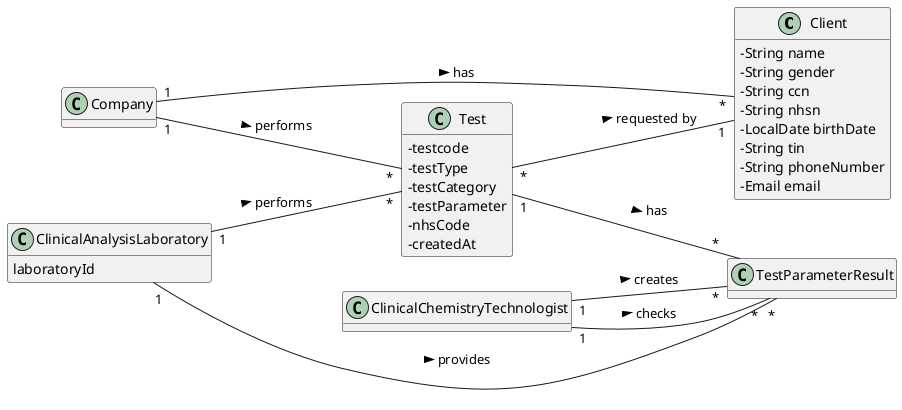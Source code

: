 @startuml
hide methods
left to right direction
skinparam classAttributeIconSize 0


class Client {
  -String name
  -String gender
  -String ccn
  -String nhsn
  -LocalDate birthDate
  -String tin
  -String phoneNumber
  -Email email
}

class Test {
  -testcode
  -testType
  -testCategory
  -testParameter
  -nhsCode
  -createdAt
}


class TestParameterResult{
}


'Attributes for Class ClinicalAnalysisLaboratory'
class ClinicalAnalysisLaboratory {
laboratoryId
}

class ClinicalChemistryTechnologist{
}



Company "1" -- "*" Test : performs >
Company "1" -- "*" Client : has >
ClinicalAnalysisLaboratory "1" -- "*" Test : performs >
Test "1" -- "*" TestParameterResult : has >
Test "*" -- "1" Client: requested by >
ClinicalChemistryTechnologist "1" -- "*" TestParameterResult : checks >
ClinicalChemistryTechnologist "1" -- "*" TestParameterResult : creates >
ClinicalAnalysisLaboratory "1" -- "*" TestParameterResult : provides >


@enduml